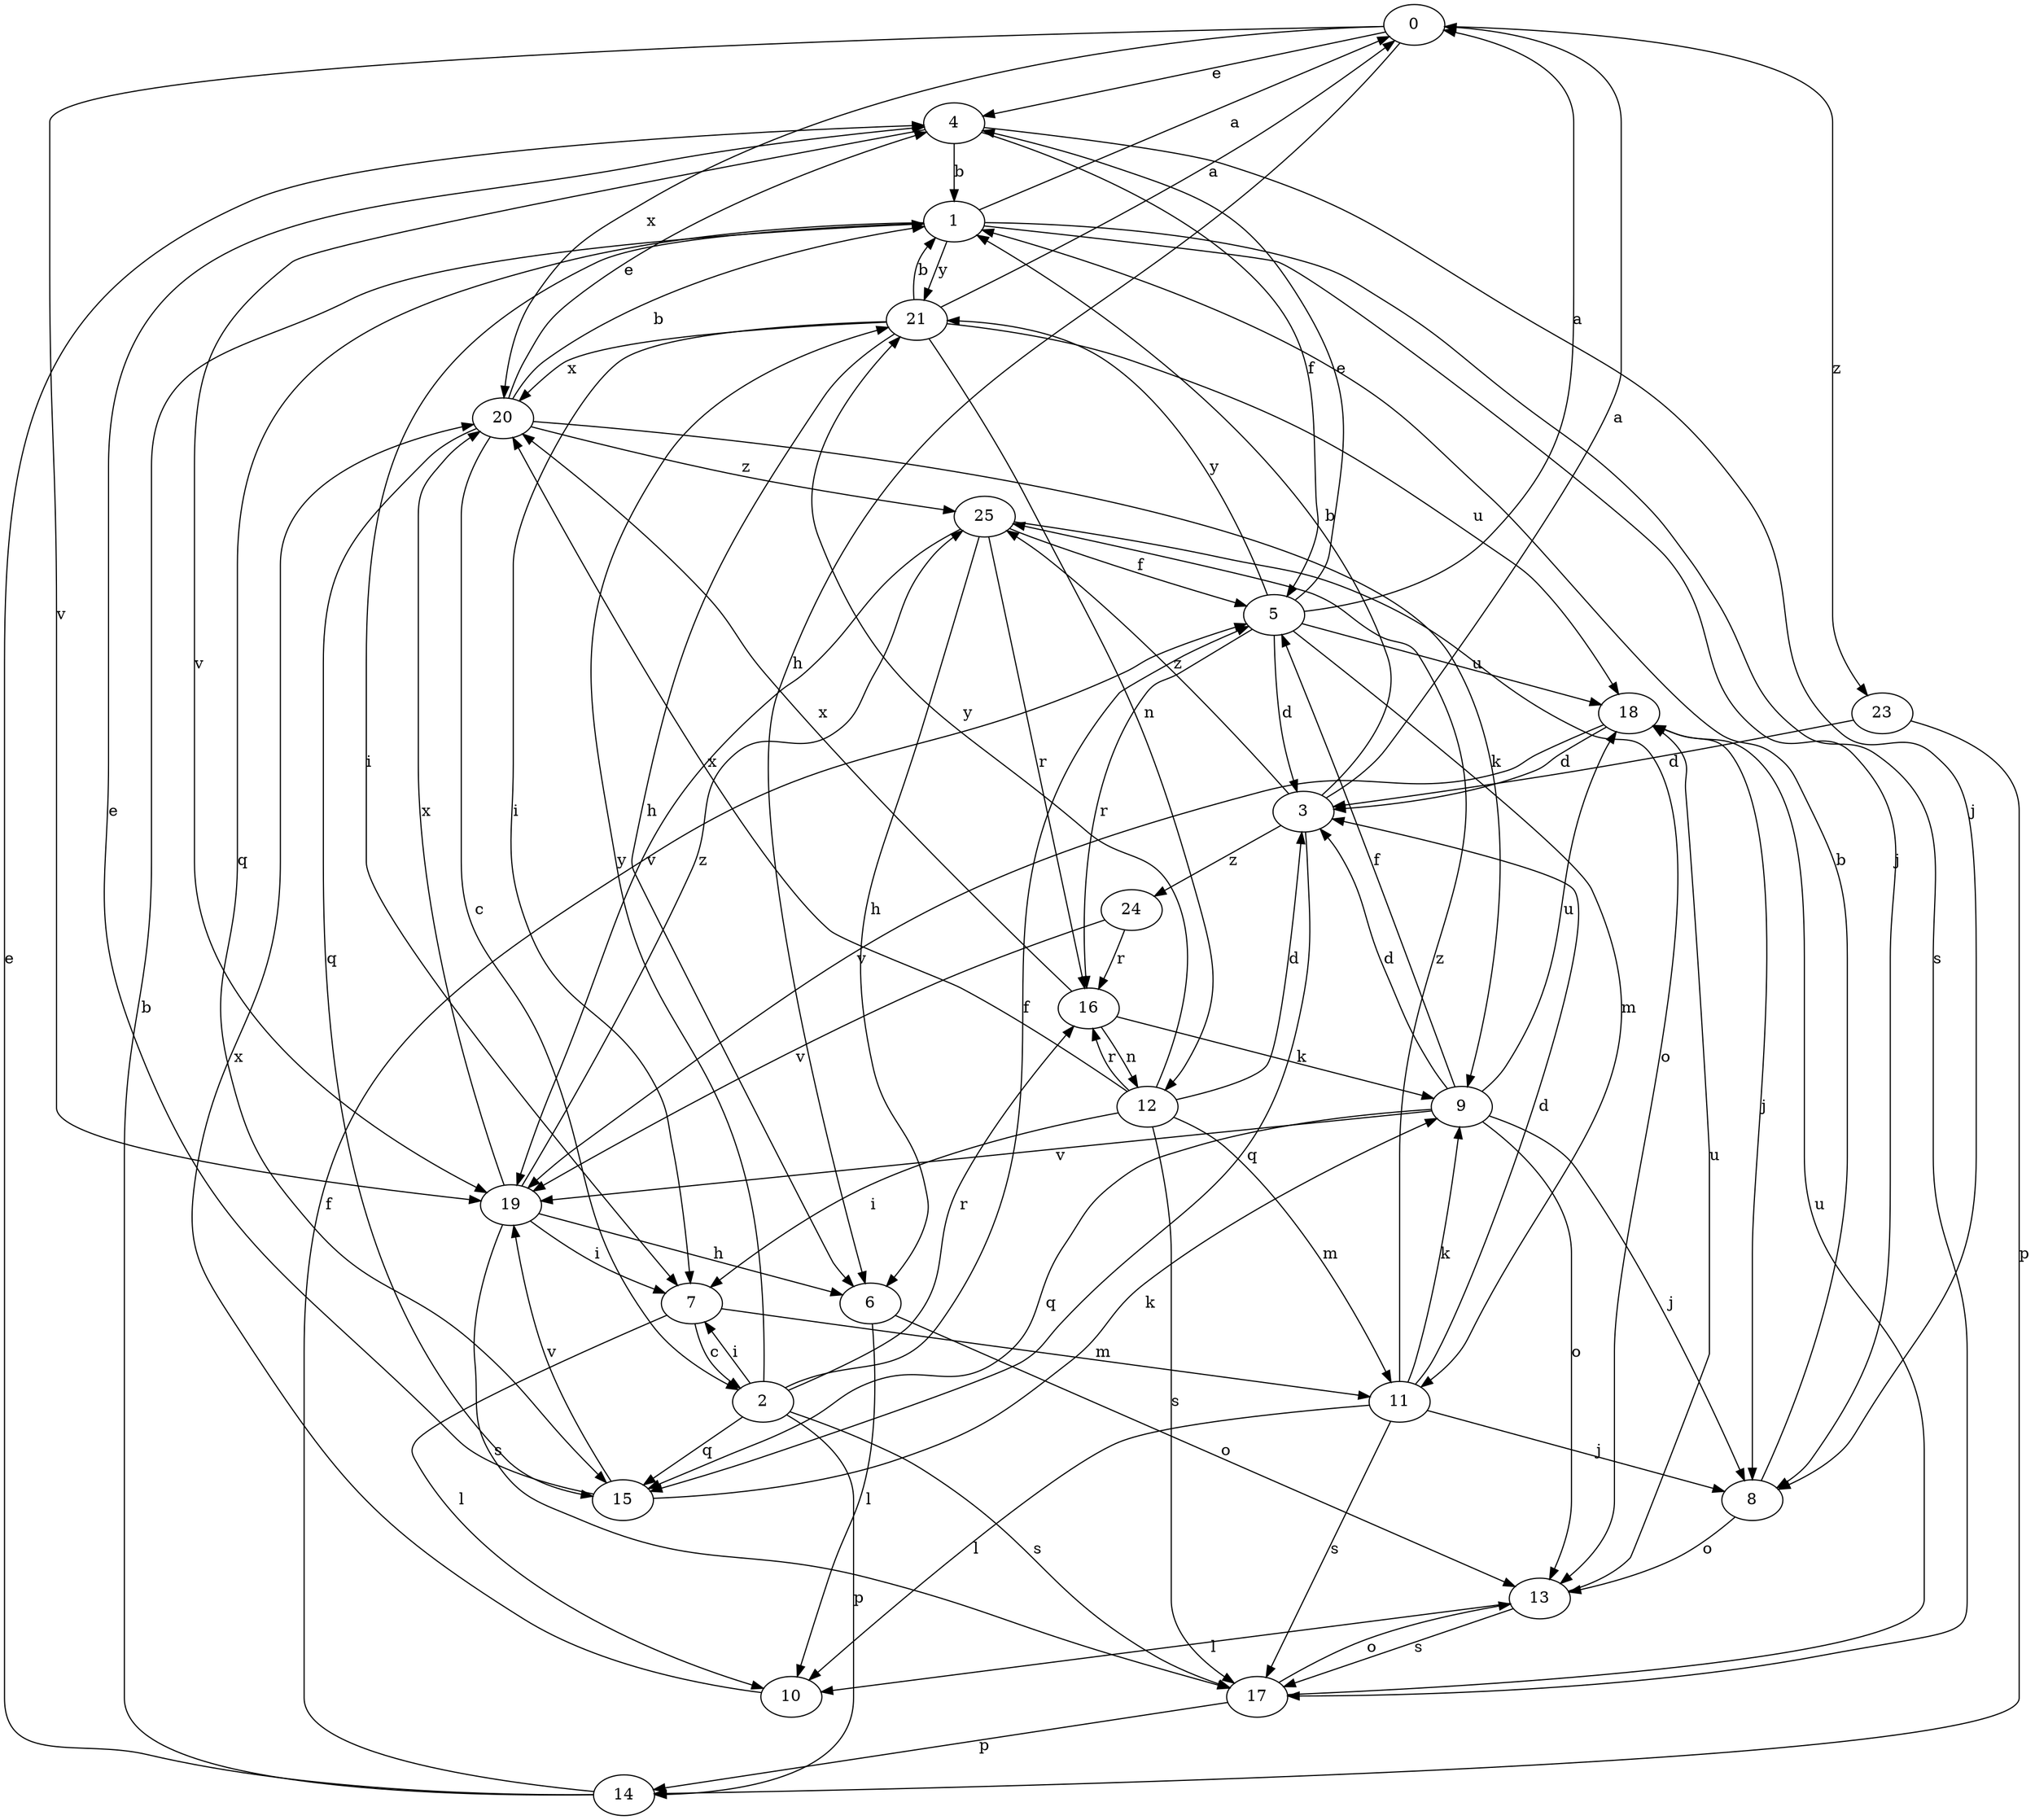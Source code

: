 strict digraph  {
0;
1;
2;
3;
4;
5;
6;
7;
8;
9;
10;
11;
12;
13;
14;
15;
16;
17;
18;
19;
20;
21;
23;
24;
25;
0 -> 4  [label=e];
0 -> 6  [label=h];
0 -> 19  [label=v];
0 -> 20  [label=x];
0 -> 23  [label=z];
1 -> 0  [label=a];
1 -> 7  [label=i];
1 -> 8  [label=j];
1 -> 15  [label=q];
1 -> 17  [label=s];
1 -> 21  [label=y];
2 -> 5  [label=f];
2 -> 7  [label=i];
2 -> 14  [label=p];
2 -> 15  [label=q];
2 -> 16  [label=r];
2 -> 17  [label=s];
2 -> 21  [label=y];
3 -> 0  [label=a];
3 -> 1  [label=b];
3 -> 15  [label=q];
3 -> 24  [label=z];
3 -> 25  [label=z];
4 -> 1  [label=b];
4 -> 5  [label=f];
4 -> 8  [label=j];
4 -> 19  [label=v];
5 -> 0  [label=a];
5 -> 3  [label=d];
5 -> 4  [label=e];
5 -> 11  [label=m];
5 -> 16  [label=r];
5 -> 18  [label=u];
5 -> 21  [label=y];
6 -> 10  [label=l];
6 -> 13  [label=o];
7 -> 2  [label=c];
7 -> 10  [label=l];
7 -> 11  [label=m];
8 -> 1  [label=b];
8 -> 13  [label=o];
9 -> 3  [label=d];
9 -> 5  [label=f];
9 -> 8  [label=j];
9 -> 13  [label=o];
9 -> 15  [label=q];
9 -> 18  [label=u];
9 -> 19  [label=v];
10 -> 20  [label=x];
11 -> 3  [label=d];
11 -> 8  [label=j];
11 -> 9  [label=k];
11 -> 10  [label=l];
11 -> 17  [label=s];
11 -> 25  [label=z];
12 -> 3  [label=d];
12 -> 7  [label=i];
12 -> 11  [label=m];
12 -> 16  [label=r];
12 -> 17  [label=s];
12 -> 20  [label=x];
12 -> 21  [label=y];
13 -> 10  [label=l];
13 -> 17  [label=s];
13 -> 18  [label=u];
14 -> 1  [label=b];
14 -> 4  [label=e];
14 -> 5  [label=f];
15 -> 4  [label=e];
15 -> 9  [label=k];
15 -> 19  [label=v];
16 -> 9  [label=k];
16 -> 12  [label=n];
16 -> 20  [label=x];
17 -> 13  [label=o];
17 -> 14  [label=p];
17 -> 18  [label=u];
18 -> 3  [label=d];
18 -> 8  [label=j];
18 -> 19  [label=v];
19 -> 6  [label=h];
19 -> 7  [label=i];
19 -> 17  [label=s];
19 -> 20  [label=x];
19 -> 25  [label=z];
20 -> 1  [label=b];
20 -> 2  [label=c];
20 -> 4  [label=e];
20 -> 9  [label=k];
20 -> 15  [label=q];
20 -> 25  [label=z];
21 -> 0  [label=a];
21 -> 1  [label=b];
21 -> 6  [label=h];
21 -> 7  [label=i];
21 -> 12  [label=n];
21 -> 18  [label=u];
21 -> 20  [label=x];
23 -> 3  [label=d];
23 -> 14  [label=p];
24 -> 16  [label=r];
24 -> 19  [label=v];
25 -> 5  [label=f];
25 -> 6  [label=h];
25 -> 13  [label=o];
25 -> 16  [label=r];
25 -> 19  [label=v];
}

